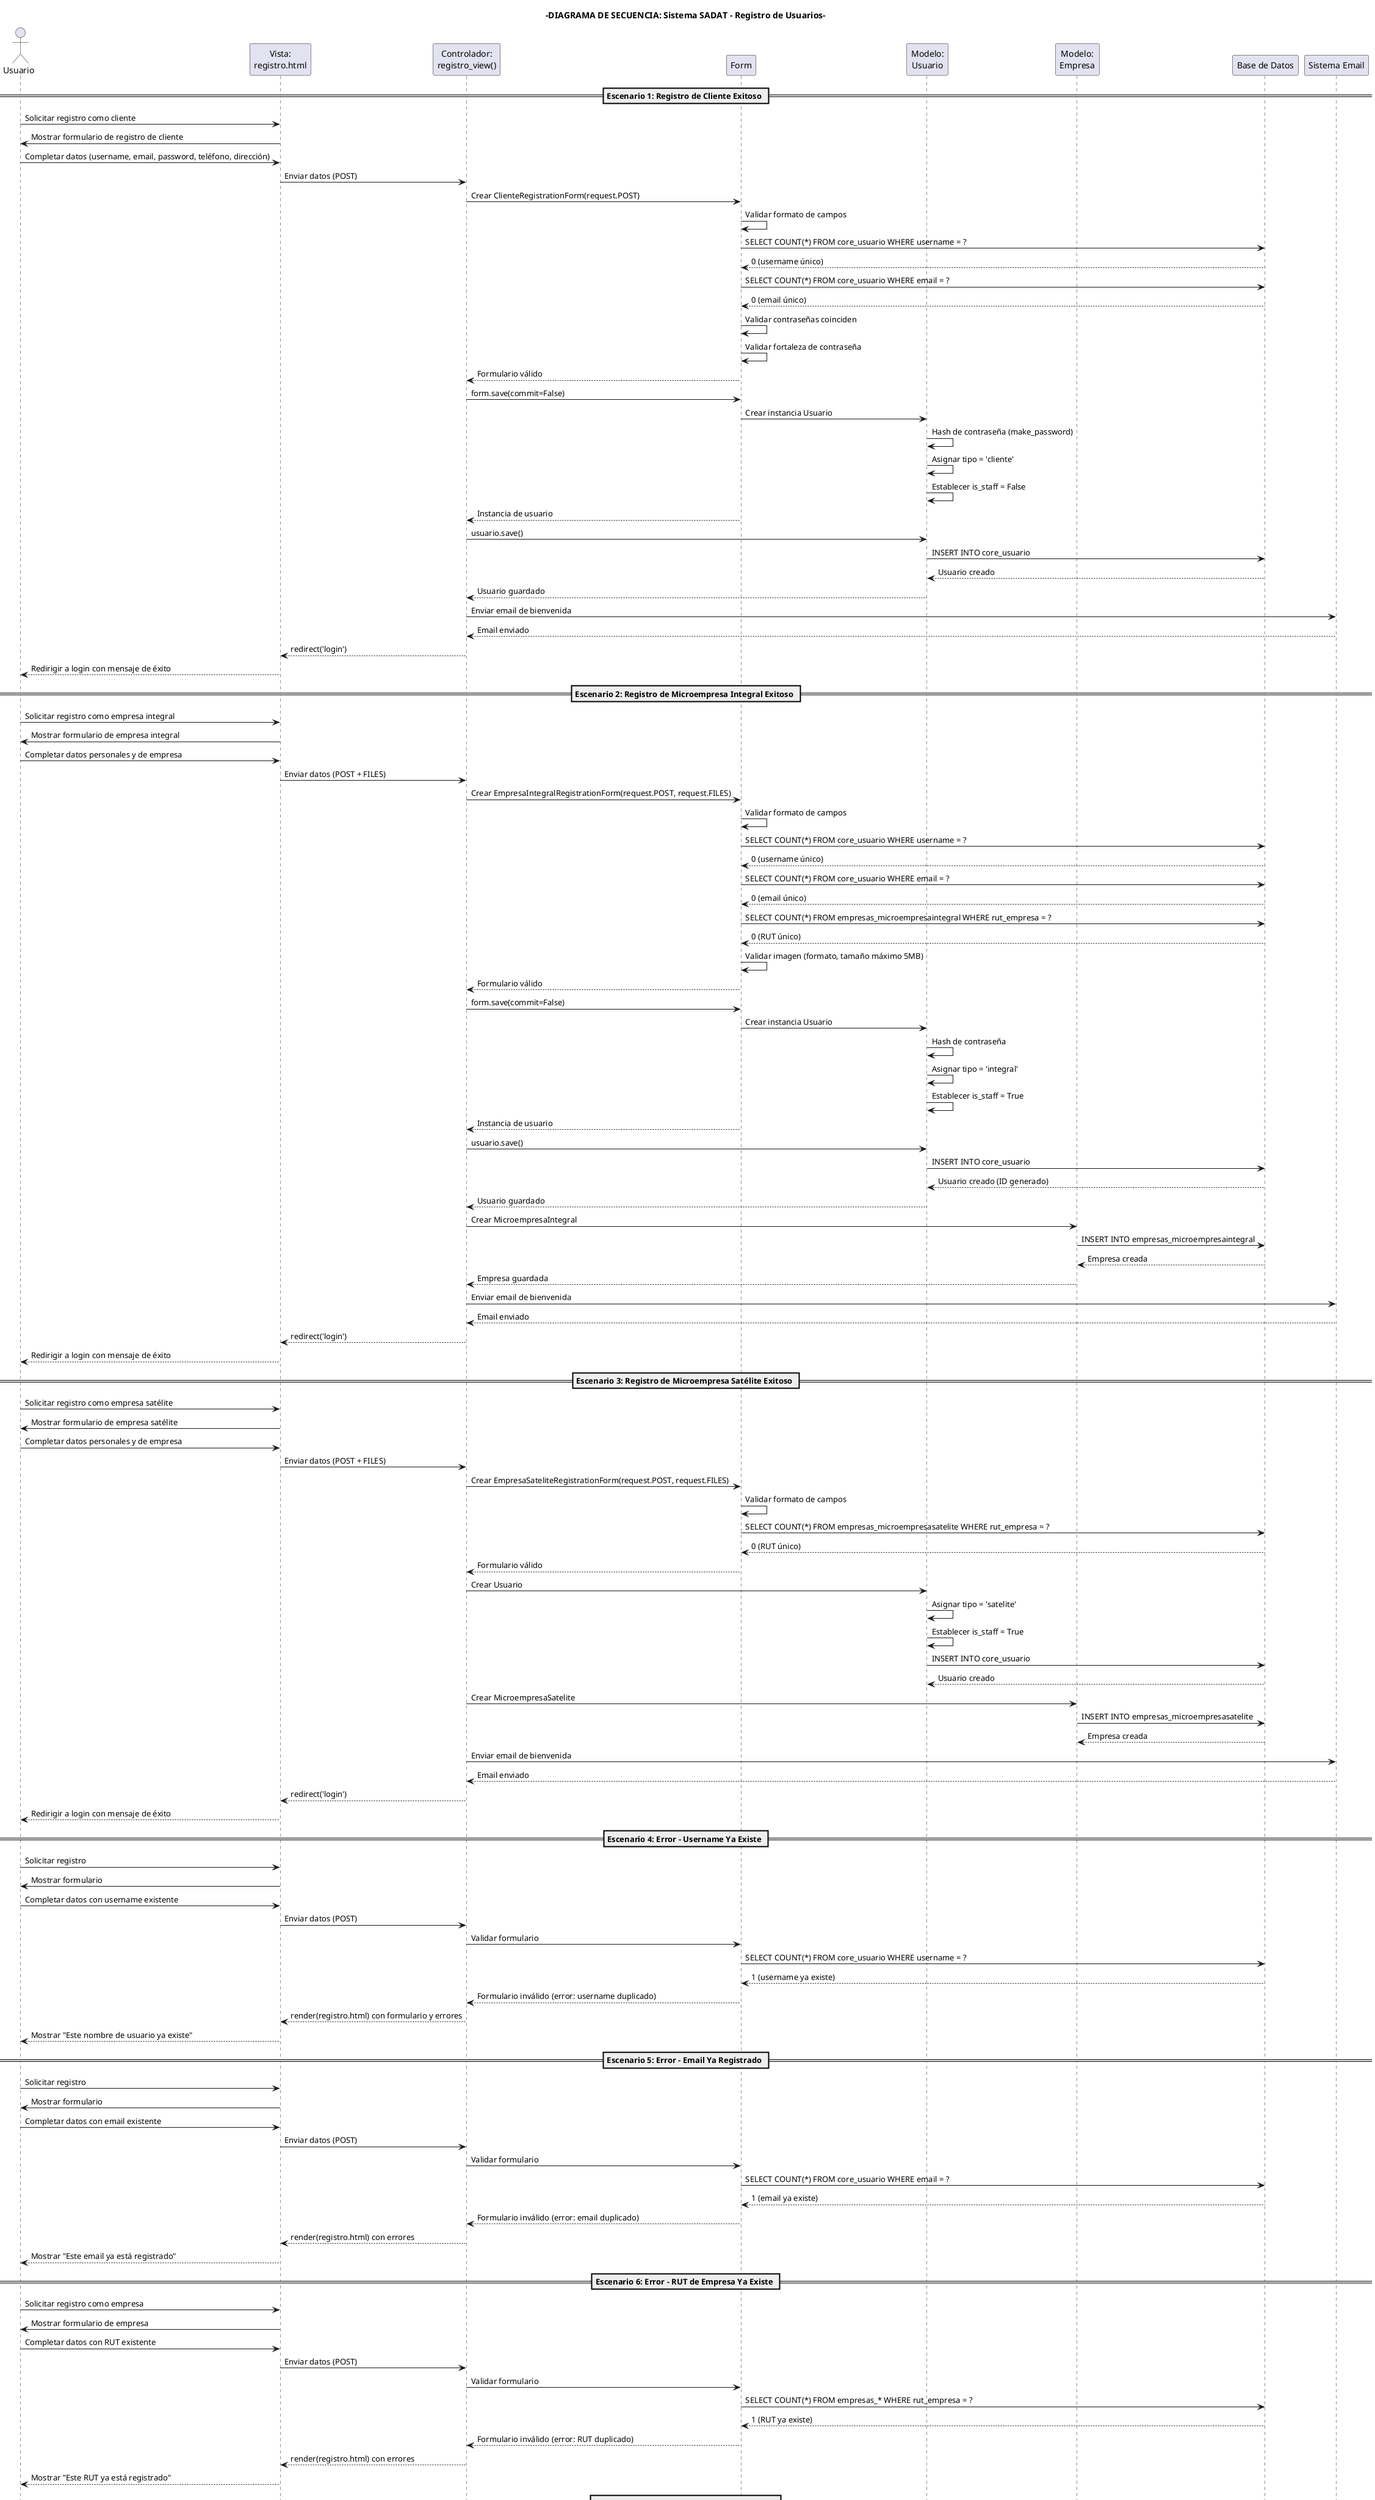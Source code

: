 @startuml .
title -DIAGRAMA DE SECUENCIA: Sistema SADAT - Registro de Usuarios-
skinparam linetype ortho

actor "Usuario" as Usuario
participant "Vista:\nregistro.html" as Vista
participant "Controlador:\nregistro_view()" as Controlador
participant "Form" as Form
participant "Modelo:\nUsuario" as ModeloUsuario
participant "Modelo:\nEmpresa" as ModeloEmpresa
participant "Base de Datos" as BD
participant "Sistema Email" as Email

== Escenario 1: Registro de Cliente Exitoso ==
Usuario -> Vista: Solicitar registro como cliente
Vista -> Usuario: Mostrar formulario de registro de cliente
Usuario -> Vista: Completar datos (username, email, password, teléfono, dirección)
Vista -> Controlador: Enviar datos (POST)
Controlador -> Form: Crear ClienteRegistrationForm(request.POST)
Form -> Form: Validar formato de campos
Form -> BD: SELECT COUNT(*) FROM core_usuario WHERE username = ?
BD --> Form: 0 (username único)
Form -> BD: SELECT COUNT(*) FROM core_usuario WHERE email = ?
BD --> Form: 0 (email único)
Form -> Form: Validar contraseñas coinciden
Form -> Form: Validar fortaleza de contraseña
Form --> Controlador: Formulario válido
Controlador -> Form: form.save(commit=False)
Form -> ModeloUsuario: Crear instancia Usuario
ModeloUsuario -> ModeloUsuario: Hash de contraseña (make_password)
ModeloUsuario -> ModeloUsuario: Asignar tipo = 'cliente'
ModeloUsuario -> ModeloUsuario: Establecer is_staff = False
Form --> Controlador: Instancia de usuario
Controlador -> ModeloUsuario: usuario.save()
ModeloUsuario -> BD: INSERT INTO core_usuario
BD --> ModeloUsuario: Usuario creado
ModeloUsuario --> Controlador: Usuario guardado
Controlador -> Email: Enviar email de bienvenida
Email --> Controlador: Email enviado
Controlador --> Vista: redirect('login')
Vista --> Usuario: Redirigir a login con mensaje de éxito

== Escenario 2: Registro de Microempresa Integral Exitoso ==
Usuario -> Vista: Solicitar registro como empresa integral
Vista -> Usuario: Mostrar formulario de empresa integral
Usuario -> Vista: Completar datos personales y de empresa
Vista -> Controlador: Enviar datos (POST + FILES)
Controlador -> Form: Crear EmpresaIntegralRegistrationForm(request.POST, request.FILES)
Form -> Form: Validar formato de campos
Form -> BD: SELECT COUNT(*) FROM core_usuario WHERE username = ?
BD --> Form: 0 (username único)
Form -> BD: SELECT COUNT(*) FROM core_usuario WHERE email = ?
BD --> Form: 0 (email único)
Form -> BD: SELECT COUNT(*) FROM empresas_microempresaintegral WHERE rut_empresa = ?
BD --> Form: 0 (RUT único)
Form -> Form: Validar imagen (formato, tamaño máximo 5MB)
Form --> Controlador: Formulario válido
Controlador -> Form: form.save(commit=False)
Form -> ModeloUsuario: Crear instancia Usuario
ModeloUsuario -> ModeloUsuario: Hash de contraseña
ModeloUsuario -> ModeloUsuario: Asignar tipo = 'integral'
ModeloUsuario -> ModeloUsuario: Establecer is_staff = True
Form --> Controlador: Instancia de usuario
Controlador -> ModeloUsuario: usuario.save()
ModeloUsuario -> BD: INSERT INTO core_usuario
BD --> ModeloUsuario: Usuario creado (ID generado)
ModeloUsuario --> Controlador: Usuario guardado
Controlador -> ModeloEmpresa: Crear MicroempresaIntegral
ModeloEmpresa -> BD: INSERT INTO empresas_microempresaintegral
BD --> ModeloEmpresa: Empresa creada
ModeloEmpresa --> Controlador: Empresa guardada
Controlador -> Email: Enviar email de bienvenida
Email --> Controlador: Email enviado
Controlador --> Vista: redirect('login')
Vista --> Usuario: Redirigir a login con mensaje de éxito

== Escenario 3: Registro de Microempresa Satélite Exitoso ==
Usuario -> Vista: Solicitar registro como empresa satélite
Vista -> Usuario: Mostrar formulario de empresa satélite
Usuario -> Vista: Completar datos personales y de empresa
Vista -> Controlador: Enviar datos (POST + FILES)
Controlador -> Form: Crear EmpresaSateliteRegistrationForm(request.POST, request.FILES)
Form -> Form: Validar formato de campos
Form -> BD: SELECT COUNT(*) FROM empresas_microempresasatelite WHERE rut_empresa = ?
BD --> Form: 0 (RUT único)
Form --> Controlador: Formulario válido
Controlador -> ModeloUsuario: Crear Usuario
ModeloUsuario -> ModeloUsuario: Asignar tipo = 'satelite'
ModeloUsuario -> ModeloUsuario: Establecer is_staff = True
ModeloUsuario -> BD: INSERT INTO core_usuario
BD --> ModeloUsuario: Usuario creado
Controlador -> ModeloEmpresa: Crear MicroempresaSatelite
ModeloEmpresa -> BD: INSERT INTO empresas_microempresasatelite
BD --> ModeloEmpresa: Empresa creada
Controlador -> Email: Enviar email de bienvenida
Email --> Controlador: Email enviado
Controlador --> Vista: redirect('login')
Vista --> Usuario: Redirigir a login con mensaje de éxito

== Escenario 4: Error - Username Ya Existe ==
Usuario -> Vista: Solicitar registro
Vista -> Usuario: Mostrar formulario
Usuario -> Vista: Completar datos con username existente
Vista -> Controlador: Enviar datos (POST)
Controlador -> Form: Validar formulario
Form -> BD: SELECT COUNT(*) FROM core_usuario WHERE username = ?
BD --> Form: 1 (username ya existe)
Form --> Controlador: Formulario inválido (error: username duplicado)
Controlador --> Vista: render(registro.html) con formulario y errores
Vista --> Usuario: Mostrar "Este nombre de usuario ya existe"

== Escenario 5: Error - Email Ya Registrado ==
Usuario -> Vista: Solicitar registro
Vista -> Usuario: Mostrar formulario
Usuario -> Vista: Completar datos con email existente
Vista -> Controlador: Enviar datos (POST)
Controlador -> Form: Validar formulario
Form -> BD: SELECT COUNT(*) FROM core_usuario WHERE email = ?
BD --> Form: 1 (email ya existe)
Form --> Controlador: Formulario inválido (error: email duplicado)
Controlador --> Vista: render(registro.html) con errores
Vista --> Usuario: Mostrar "Este email ya está registrado"

== Escenario 6: Error - RUT de Empresa Ya Existe ==
Usuario -> Vista: Solicitar registro como empresa
Vista -> Usuario: Mostrar formulario de empresa
Usuario -> Vista: Completar datos con RUT existente
Vista -> Controlador: Enviar datos (POST)
Controlador -> Form: Validar formulario
Form -> BD: SELECT COUNT(*) FROM empresas_* WHERE rut_empresa = ?
BD --> Form: 1 (RUT ya existe)
Form --> Controlador: Formulario inválido (error: RUT duplicado)
Controlador --> Vista: render(registro.html) con errores
Vista --> Usuario: Mostrar "Este RUT ya está registrado"

== Escenario 7: Error - Contraseñas No Coinciden ==
Usuario -> Vista: Solicitar registro
Vista -> Usuario: Mostrar formulario
Usuario -> Vista: Ingresar contraseñas diferentes
Vista -> Controlador: Enviar datos (POST)
Controlador -> Form: Validar formulario
Form -> Form: Comparar password1 == password2
Form --> Controlador: Formulario inválido (error: contraseñas no coinciden)
Controlador --> Vista: render(registro.html) con errores
Vista --> Usuario: Mostrar "Las contraseñas no coinciden"

== Escenario 8: Error - Contraseña Muy Débil ==
Usuario -> Vista: Solicitar registro
Vista -> Usuario: Mostrar formulario
Usuario -> Vista: Ingresar contraseña débil (menos de 8 caracteres)
Vista -> Controlador: Enviar datos (POST)
Controlador -> Form: Validar formulario
Form -> Form: Validar fortaleza de contraseña
Form --> Controlador: Formulario inválido (error: contraseña débil)
Controlador --> Vista: render(registro.html) con errores
Vista --> Usuario: Mostrar "La contraseña debe tener al menos 8 caracteres"

== Escenario 9: Error - Imagen Demasiado Grande ==
Usuario -> Vista: Solicitar registro como empresa
Vista -> Usuario: Mostrar formulario de empresa
Usuario -> Vista: Subir imagen mayor a 5MB
Vista -> Controlador: Enviar datos (POST + FILES)
Controlador -> Form: Validar formulario
Form -> Form: Validar tamaño de imagen
Form --> Controlador: Formulario inválido (error: imagen muy grande)
Controlador --> Vista: render(registro.html) con errores
Vista --> Usuario: Mostrar "La imagen no debe superar 5MB"

@enduml
